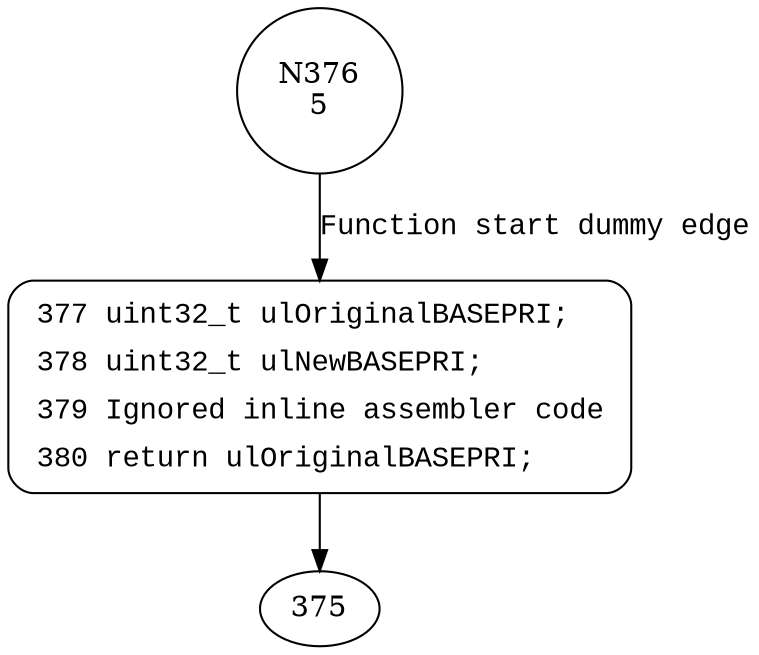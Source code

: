 digraph ulPortRaiseBASEPRI {
376 [shape="circle" label="N376\n5"]
377 [shape="circle" label="N377\n4"]
377 [style="filled,bold" penwidth="1" fillcolor="white" fontname="Courier New" shape="Mrecord" label=<<table border="0" cellborder="0" cellpadding="3" bgcolor="white"><tr><td align="right">377</td><td align="left">uint32_t ulOriginalBASEPRI;</td></tr><tr><td align="right">378</td><td align="left">uint32_t ulNewBASEPRI;</td></tr><tr><td align="right">379</td><td align="left">Ignored inline assembler code</td></tr><tr><td align="right">380</td><td align="left">return ulOriginalBASEPRI;</td></tr></table>>]
377 -> 375[label=""]
376 -> 377 [label="Function start dummy edge" fontname="Courier New"]
}